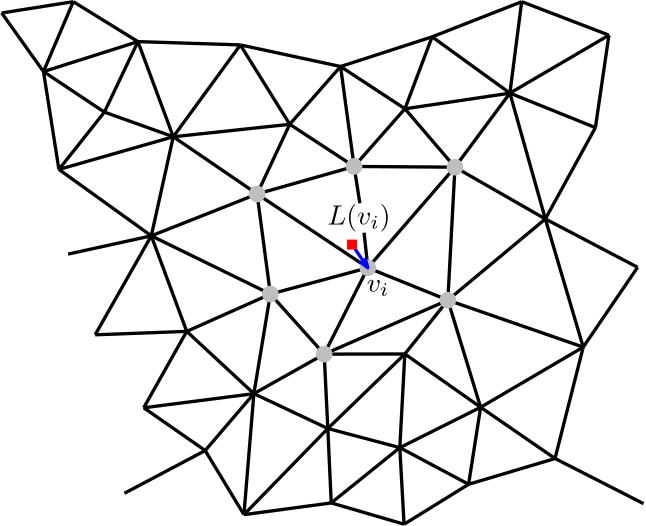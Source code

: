 <?xml version="1.0"?>
<!DOCTYPE ipe SYSTEM "ipe.dtd">
<ipe version="70005" creator="Ipe 7.1.4">
<info created="D:20130806142632" modified="D:20140304121427"/>
<ipestyle name="basic">
<symbol name="arrow/arc(spx)">
<path stroke="sym-stroke" fill="sym-stroke" pen="sym-pen">
0 0 m
-1 0.333 l
-1 -0.333 l
h
</path>
</symbol>
<symbol name="arrow/farc(spx)">
<path stroke="sym-stroke" fill="white" pen="sym-pen">
0 0 m
-1 0.333 l
-1 -0.333 l
h
</path>
</symbol>
<symbol name="mark/circle(sx)" transformations="translations">
<path fill="sym-stroke">
0.6 0 0 0.6 0 0 e
0.4 0 0 0.4 0 0 e
</path>
</symbol>
<symbol name="mark/disk(sx)" transformations="translations">
<path fill="sym-stroke">
0.6 0 0 0.6 0 0 e
</path>
</symbol>
<symbol name="mark/fdisk(sfx)" transformations="translations">
<group>
<path fill="sym-fill">
0.5 0 0 0.5 0 0 e
</path>
<path fill="sym-stroke" fillrule="eofill">
0.6 0 0 0.6 0 0 e
0.4 0 0 0.4 0 0 e
</path>
</group>
</symbol>
<symbol name="mark/box(sx)" transformations="translations">
<path fill="sym-stroke" fillrule="eofill">
-0.6 -0.6 m
0.6 -0.6 l
0.6 0.6 l
-0.6 0.6 l
h
-0.4 -0.4 m
0.4 -0.4 l
0.4 0.4 l
-0.4 0.4 l
h
</path>
</symbol>
<symbol name="mark/square(sx)" transformations="translations">
<path fill="sym-stroke">
-0.6 -0.6 m
0.6 -0.6 l
0.6 0.6 l
-0.6 0.6 l
h
</path>
</symbol>
<symbol name="mark/fsquare(sfx)" transformations="translations">
<group>
<path fill="sym-fill">
-0.5 -0.5 m
0.5 -0.5 l
0.5 0.5 l
-0.5 0.5 l
h
</path>
<path fill="sym-stroke" fillrule="eofill">
-0.6 -0.6 m
0.6 -0.6 l
0.6 0.6 l
-0.6 0.6 l
h
-0.4 -0.4 m
0.4 -0.4 l
0.4 0.4 l
-0.4 0.4 l
h
</path>
</group>
</symbol>
<symbol name="mark/cross(sx)" transformations="translations">
<group>
<path fill="sym-stroke">
-0.43 -0.57 m
0.57 0.43 l
0.43 0.57 l
-0.57 -0.43 l
h
</path>
<path fill="sym-stroke">
-0.43 0.57 m
0.57 -0.43 l
0.43 -0.57 l
-0.57 0.43 l
h
</path>
</group>
</symbol>
<symbol name="arrow/fnormal(spx)">
<path stroke="sym-stroke" fill="white" pen="sym-pen">
0 0 m
-1 0.333 l
-1 -0.333 l
h
</path>
</symbol>
<symbol name="arrow/pointed(spx)">
<path stroke="sym-stroke" fill="sym-stroke" pen="sym-pen">
0 0 m
-1 0.333 l
-0.8 0 l
-1 -0.333 l
h
</path>
</symbol>
<symbol name="arrow/fpointed(spx)">
<path stroke="sym-stroke" fill="white" pen="sym-pen">
0 0 m
-1 0.333 l
-0.8 0 l
-1 -0.333 l
h
</path>
</symbol>
<symbol name="arrow/linear(spx)">
<path stroke="sym-stroke" pen="sym-pen">
-1 0.333 m
0 0 l
-1 -0.333 l
</path>
</symbol>
<symbol name="arrow/fdouble(spx)">
<path stroke="sym-stroke" fill="white" pen="sym-pen">
0 0 m
-1 0.333 l
-1 -0.333 l
h
-1 0 m
-2 0.333 l
-2 -0.333 l
h
</path>
</symbol>
<symbol name="arrow/double(spx)">
<path stroke="sym-stroke" fill="sym-stroke" pen="sym-pen">
0 0 m
-1 0.333 l
-1 -0.333 l
h
-1 0 m
-2 0.333 l
-2 -0.333 l
h
</path>
</symbol>
<pen name="heavier" value="0.8"/>
<pen name="fat" value="1.2"/>
<pen name="ultrafat" value="2"/>
<symbolsize name="large" value="5"/>
<symbolsize name="small" value="2"/>
<symbolsize name="tiny" value="1.1"/>
<arrowsize name="large" value="10"/>
<arrowsize name="small" value="5"/>
<arrowsize name="tiny" value="3"/>
<color name="red" value="1 0 0"/>
<color name="green" value="0 1 0"/>
<color name="blue" value="0 0 1"/>
<color name="yellow" value="1 1 0"/>
<color name="orange" value="1 0.647 0"/>
<color name="gold" value="1 0.843 0"/>
<color name="purple" value="0.627 0.125 0.941"/>
<color name="gray" value="0.745"/>
<color name="brown" value="0.647 0.165 0.165"/>
<color name="navy" value="0 0 0.502"/>
<color name="pink" value="1 0.753 0.796"/>
<color name="seagreen" value="0.18 0.545 0.341"/>
<color name="turquoise" value="0.251 0.878 0.816"/>
<color name="violet" value="0.933 0.51 0.933"/>
<color name="darkblue" value="0 0 0.545"/>
<color name="darkcyan" value="0 0.545 0.545"/>
<color name="darkgray" value="0.663"/>
<color name="darkgreen" value="0 0.392 0"/>
<color name="darkmagenta" value="0.545 0 0.545"/>
<color name="darkorange" value="1 0.549 0"/>
<color name="darkred" value="0.545 0 0"/>
<color name="lightblue" value="0.678 0.847 0.902"/>
<color name="lightcyan" value="0.878 1 1"/>
<color name="lightgray" value="0.827"/>
<color name="lightgreen" value="0.565 0.933 0.565"/>
<color name="lightyellow" value="1 1 0.878"/>
<dashstyle name="dashed" value="[4] 0"/>
<dashstyle name="dotted" value="[1 3] 0"/>
<dashstyle name="dash dotted" value="[4 2 1 2] 0"/>
<dashstyle name="dash dot dotted" value="[4 2 1 2 1 2] 0"/>
<textsize name="large" value="\large"/>
<textsize name="small" value="\small"/>
<textsize name="tiny" value="\tiny"/>
<textsize name="Large" value="\Large"/>
<textsize name="LARGE" value="\LARGE"/>
<textsize name="huge" value="\huge"/>
<textsize name="Huge" value="\Huge"/>
<textsize name="footnote" value="\footnotesize"/>
<textstyle name="center" begin="\begin{center}" end="\end{center}"/>
<textstyle name="itemize" begin="\begin{itemize}" end="\end{itemize}"/>
<textstyle name="item" begin="\begin{itemize}\item{}" end="\end{itemize}"/>
<gridsize name="4 pts" value="4"/>
<gridsize name="8 pts (~3 mm)" value="8"/>
<gridsize name="16 pts (~6 mm)" value="16"/>
<gridsize name="32 pts (~12 mm)" value="32"/>
<gridsize name="10 pts (~3.5 mm)" value="10"/>
<gridsize name="20 pts (~7 mm)" value="20"/>
<gridsize name="14 pts (~5 mm)" value="14"/>
<gridsize name="28 pts (~10 mm)" value="28"/>
<gridsize name="56 pts (~20 mm)" value="56"/>
<anglesize name="90 deg" value="90"/>
<anglesize name="60 deg" value="60"/>
<anglesize name="45 deg" value="45"/>
<anglesize name="30 deg" value="30"/>
<anglesize name="22.5 deg" value="22.5"/>
<tiling name="falling" angle="-60" step="4" width="1"/>
<tiling name="rising" angle="30" step="4" width="1"/>
</ipestyle>
<page>
<layer name="alpha"/>
<view layers="alpha" active="alpha"/>
<path layer="alpha" stroke="black" pen="fat">
245.053 689.286 m
243.685 701.923 l
</path>
<path matrix="2.46798 0 0 2.46798 -583.738 -902.84" stroke="black" pen="fat">
335.817 645.11 m
319.661 655.875 l
</path>
<path matrix="2.46798 0 0 2.46798 -583.738 -902.84" stroke="black" pen="fat">
335.817 645.11 m
329.449 632.515 l
</path>
<path matrix="2.46798 0 0 2.46798 -583.738 -902.84" stroke="black" pen="fat">
348.524 659.787 m
335.817 645.11 l
</path>
<path matrix="2.46798 0 0 2.46798 -583.738 -902.84" stroke="black" pen="fat">
321.599 641.278 m
335.817 645.11 l
</path>
<path matrix="2.46798 0 0 2.46798 -493.088 -915.205" stroke="black" pen="fat">
299.087 650.12 m
310.758 645.398 l
</path>
<use matrix="2.46798 0 0 2.46798 -510.341 -929.477" name="mark/disk(sx)" pos="306.078 655.906" size="large" stroke="gray"/>
<path matrix="2.46798 0 0 2.46798 -493.088 -915.205" stroke="blue" pen="fat" rarrow="normal/tiny">
299.087 650.12 m
296.782 653.501 l
</path>
<path stroke="black" pen="fat">
240.106 725.757 m
242.173 712.51 l
</path>
<path matrix="2.46798 0 0 2.46798 -583.738 -902.84" stroke="black" pen="fat">
292.847 683.929 m
282.404 682.281 l
</path>
<path matrix="2.46798 0 0 2.46798 -583.738 -902.84" stroke="black" pen="fat">
288.502 673.731 m
297.386 667.817 l
</path>
<path matrix="2.46798 0 0 2.46798 -583.738 -902.84" stroke="black" pen="fat">
317.743 609.104 m
312.091 618.452 l
</path>
<path matrix="2.46798 0 0 2.46798 -583.738 -902.84" stroke="black" pen="fat">
330.476 610.813 m
329.98 621.665 l
</path>
<path matrix="2.46798 0 0 2.46798 -583.738 -902.84" stroke="black" pen="fat">
333.813 659.892 m
341.229 668.306 l
</path>
<path matrix="2.46798 0 0 2.46798 -583.738 -902.84" stroke="black" pen="fat">
333.813 659.892 m
331.838 674.47 l
</path>
<path matrix="2.46798 0 0 2.46798 -583.738 -902.84" stroke="black" pen="fat">
333.813 659.892 m
324.421 666.042 l
</path>
<path matrix="2.46798 0 0 2.46798 -583.738 -902.84" stroke="black" pen="fat">
341.101 607.706 m
350.514 613.533 l
</path>
<path matrix="2.46798 0 0 2.46798 -583.738 -902.84" stroke="black" pen="fat">
321.599 641.278 m
329.449 632.515 l
</path>
<path matrix="2.46798 0 0 2.46798 -583.738 -902.84" stroke="black" pen="fat">
367.234 633.539 m
352.267 624.765 l
</path>
<path matrix="2.46798 0 0 2.46798 -583.738 -902.84" stroke="black" pen="fat">
304.23 649.771 m
292.101 647.112 l
</path>
<path matrix="2.46798 0 0 2.46798 -583.738 -902.84" stroke="black" pen="fat">
340.479 618.874 m
350.514 613.533 l
</path>
<path matrix="2.46798 0 0 2.46798 -583.738 -902.84" stroke="black" pen="fat">
340.479 618.874 m
330.476 610.813 l
</path>
<path matrix="2.46798 0 0 2.46798 -583.738 -902.84" stroke="black" pen="fat">
341.101 607.706 m
340.479 618.874 l
</path>
<path matrix="2.46798 0 0 2.46798 -583.738 -902.84" stroke="black" pen="fat">
330.476 610.813 m
341.101 607.706 l
</path>
<path matrix="2.46798 0 0 2.46798 -583.738 -902.84" stroke="black" pen="fat">
345.189 678.8 m
356.539 670.585 l
</path>
<path matrix="2.46798 0 0 2.46798 -583.738 -902.84" stroke="black" pen="fat">
312.091 618.452 m
319.193 626.751 l
</path>
<path matrix="2.46798 0 0 2.46798 -583.738 -902.84" stroke="black" pen="fat">
312.091 618.452 m
303.126 624.693 l
</path>
<path matrix="2.46798 0 0 2.46798 -583.738 -902.84" stroke="black" pen="fat">
340.479 618.874 m
352.267 624.765 l
</path>
<path matrix="2.46798 0 0 2.46798 -583.738 -902.84" stroke="black" pen="fat">
340.479 618.874 m
341.214 632.537 l
</path>
<path matrix="2.46798 0 0 2.46798 -583.738 -902.84" stroke="black" pen="fat">
329.98 621.665 m
340.479 618.874 l
</path>
<path matrix="2.46798 0 0 2.46798 -583.738 -902.84" stroke="black" pen="fat">
361.707 652.233 m
367.234 633.539 l
</path>
<path matrix="2.46798 0 0 2.46798 -583.738 -902.84" stroke="black" pen="fat">
358.257 683.923 m
356.539 670.585 l
</path>
<path matrix="2.46798 0 0 2.46798 -583.738 -902.84" stroke="black" pen="fat">
341.229 668.306 m
348.524 659.787 l
</path>
<path matrix="2.46798 0 0 2.46798 -583.738 -902.84" stroke="black" pen="fat">
356.539 670.585 m
341.229 668.306 l
</path>
<path matrix="2.46798 0 0 2.46798 -583.738 -902.84" stroke="black" pen="fat">
317.221 677.617 m
302.277 678.101 l
</path>
<path matrix="2.46798 0 0 2.46798 -583.738 -902.84" stroke="black" pen="fat">
317.221 677.617 m
307.435 664.225 l
</path>
<path matrix="2.46798 0 0 2.46798 -583.738 -902.84" stroke="black" pen="fat">
358.257 683.923 m
370.983 679.043 l
</path>
<path matrix="2.46798 0 0 2.46798 -583.738 -902.84" stroke="black" pen="fat">
290.754 659.456 m
288.502 673.731 l
</path>
<path matrix="2.46798 0 0 2.46798 -583.738 -902.84" stroke="black" pen="fat">
348.524 659.787 m
333.813 659.892 l
</path>
<path matrix="2.46798 0 0 2.46798 -583.738 -902.84" stroke="black" pen="fat">
333.813 659.892 m
319.661 655.875 l
</path>
<path matrix="2.46798 0 0 2.46798 -583.738 -902.84" stroke="black" pen="fat">
319.193 626.751 m
321.599 641.278 l
</path>
<path matrix="2.46798 0 0 2.46798 -583.738 -902.84" stroke="black" pen="fat">
309.395 635.837 m
321.599 641.278 l
</path>
<path matrix="2.46798 0 0 2.46798 -583.738 -902.84" stroke="black" pen="fat">
331.838 674.47 m
317.221 677.617 l
</path>
<path matrix="2.46798 0 0 2.46798 -583.738 -902.84" stroke="black" pen="fat">
324.421 666.042 m
331.838 674.47 l
</path>
<path matrix="2.46798 0 0 2.46798 -583.738 -902.84" stroke="black" pen="fat">
317.221 677.617 m
324.421 666.042 l
</path>
<path matrix="2.46798 0 0 2.46798 -583.738 -902.84" stroke="black" pen="fat">
369.011 665.556 m
361.707 652.233 l
</path>
<path matrix="2.46798 0 0 2.46798 -583.738 -902.84" stroke="black" pen="fat">
361.707 652.233 m
375.165 645.181 l
</path>
<path matrix="2.46798 0 0 2.46798 -583.738 -902.84" stroke="black" pen="fat">
297.386 667.817 m
290.754 659.456 l
</path>
<path matrix="2.46798 0 0 2.46798 -583.738 -902.84" stroke="black" pen="fat">
307.435 664.225 m
302.277 678.101 l
</path>
<path matrix="2.46798 0 0 2.46798 -583.738 -902.84" stroke="black" pen="fat">
297.386 667.817 m
307.435 664.225 l
</path>
<path matrix="2.46798 0 0 2.46798 -583.738 -902.84" stroke="black" pen="fat">
302.277 678.101 m
297.386 667.817 l
</path>
<path matrix="2.46798 0 0 2.46798 -583.738 -902.84" stroke="black" pen="fat">
288.502 673.731 m
302.277 678.101 l
</path>
<path matrix="2.46798 0 0 2.46798 -583.738 -902.84" stroke="black" pen="fat">
292.847 683.929 m
288.502 673.731 l
</path>
<path matrix="2.46798 0 0 2.46798 -583.738 -902.84" stroke="black" pen="fat">
302.277 678.101 m
292.847 683.929 l
</path>
<path matrix="2.46798 0 0 2.46798 -583.738 -902.84" stroke="black" pen="fat">
319.193 626.751 m
317.743 609.104 l
</path>
<path matrix="2.46798 0 0 2.46798 -583.738 -902.84" stroke="black" pen="fat">
317.743 609.104 m
329.98 621.665 l
</path>
<path matrix="2.46798 0 0 2.46798 -583.738 -902.84" stroke="black" pen="fat">
329.98 621.665 m
341.214 632.537 l
</path>
<path matrix="2.46798 0 0 2.46798 -583.738 -902.84" stroke="black" pen="fat">
367.234 633.539 m
363.12 617.289 l
</path>
<path matrix="2.46798 0 0 2.46798 -583.738 -902.84" stroke="black" pen="fat">
363.12 617.289 m
352.267 624.765 l
</path>
<path matrix="2.46798 0 0 2.46798 -583.738 -902.84" stroke="black" pen="fat">
352.267 624.765 m
350.514 613.533 l
</path>
<path matrix="2.46798 0 0 2.46798 -583.738 -902.84" stroke="black" pen="fat">
329.449 632.515 m
319.193 626.751 l
</path>
<path matrix="2.46798 0 0 2.46798 -583.738 -902.84" stroke="black" pen="fat">
329.98 621.665 m
329.449 632.515 l
</path>
<path matrix="2.46798 0 0 2.46798 -583.738 -902.84" stroke="black" pen="fat">
319.193 626.751 m
329.98 621.665 l
</path>
<path matrix="2.46798 0 0 2.46798 -583.738 -902.84" stroke="black" pen="fat">
324.421 666.042 m
307.435 664.225 l
</path>
<path matrix="2.46798 0 0 2.46798 -583.738 -902.84" stroke="black" pen="fat">
319.661 655.875 m
324.421 666.042 l
</path>
<path matrix="2.46798 0 0 2.46798 -583.738 -902.84" stroke="black" pen="fat">
376.031 610.703 m
363.12 617.289 l
</path>
<path matrix="2.46798 0 0 2.46798 -583.738 -902.84" stroke="black" pen="fat">
356.539 670.585 m
369.011 665.556 l
</path>
<path matrix="2.46798 0 0 2.46798 -583.738 -902.84" stroke="black" pen="fat">
370.983 679.043 m
356.539 670.585 l
</path>
<path matrix="2.46798 0 0 2.46798 -583.738 -902.84" stroke="black" pen="fat">
370.983 679.043 m
369.011 665.556 l
</path>
<path matrix="2.46798 0 0 2.46798 -583.738 -902.84" stroke="black" pen="fat">
319.661 655.875 m
307.435 664.225 l
</path>
<path matrix="2.46798 0 0 2.46798 -583.738 -902.84" stroke="black" pen="fat">
319.193 626.751 m
309.395 635.837 l
</path>
<path matrix="2.46798 0 0 2.46798 -583.738 -902.84" stroke="black" pen="fat">
303.126 624.693 m
319.193 626.751 l
</path>
<path matrix="2.46798 0 0 2.46798 -583.738 -902.84" stroke="black" pen="fat">
309.395 635.837 m
303.126 624.693 l
</path>
<path matrix="2.46798 0 0 2.46798 -583.738 -902.84" stroke="black" pen="fat">
319.661 655.875 m
304.23 649.771 l
</path>
<path matrix="2.46798 0 0 2.46798 -583.738 -902.84" stroke="black" pen="fat">
304.23 649.771 m
321.599 641.278 l
</path>
<path matrix="2.46798 0 0 2.46798 -583.738 -902.84" stroke="black" pen="fat">
329.449 632.515 m
341.214 632.537 l
</path>
<path matrix="2.46798 0 0 2.46798 -583.738 -902.84" stroke="black" pen="fat">
345.189 678.8 m
358.257 683.923 l
</path>
<path matrix="2.46798 0 0 2.46798 -583.738 -902.84" stroke="black" pen="fat">
348.524 659.787 m
361.707 652.233 l
</path>
<path matrix="2.46798 0 0 2.46798 -583.738 -902.84" stroke="black" pen="fat">
356.539 670.585 m
348.524 659.787 l
</path>
<path matrix="2.46798 0 0 2.46798 -583.738 -902.84" stroke="black" pen="fat">
361.707 652.233 m
356.539 670.585 l
</path>
<path matrix="2.46798 0 0 2.46798 -583.738 -902.84" stroke="black" pen="fat">
304.23 649.771 m
296.043 635.337 l
</path>
<path matrix="2.46798 0 0 2.46798 -583.738 -902.84" stroke="black" pen="fat">
309.395 635.837 m
304.23 649.771 l
</path>
<path matrix="2.46798 0 0 2.46798 -583.738 -902.84" stroke="black" pen="fat">
296.043 635.337 m
309.395 635.837 l
</path>
<path matrix="2.46798 0 0 2.46798 -583.738 -902.84" stroke="black" pen="fat">
345.189 678.8 m
331.838 674.47 l
</path>
<path matrix="2.46798 0 0 2.46798 -583.738 -902.84" stroke="black" pen="fat">
341.229 668.306 m
345.189 678.8 l
</path>
<path matrix="2.46798 0 0 2.46798 -583.738 -902.84" stroke="black" pen="fat">
331.838 674.47 m
341.229 668.306 l
</path>
<path matrix="2.46798 0 0 2.46798 -583.738 -902.84" stroke="black" pen="fat">
375.165 645.181 m
367.234 633.539 l
</path>
<path matrix="2.46798 0 0 2.46798 -583.738 -902.84" stroke="black" pen="fat">
312.091 618.452 m
300.313 612.221 l
</path>
<path matrix="2.46798 0 0 2.46798 -583.738 -902.84" stroke="black" pen="fat">
288.502 673.731 m
282.404 682.281 l
</path>
<path matrix="2.46798 0 0 2.46798 -583.738 -902.84" stroke="black" pen="fat">
330.476 610.813 m
317.743 609.104 l
</path>
<path matrix="2.46798 0 0 2.46798 -583.738 -902.84" stroke="black" pen="fat">
363.12 617.289 m
350.514 613.533 l
</path>
<path matrix="2.46798 0 0 2.46798 -583.738 -902.84" stroke="black" pen="fat">
290.754 659.456 m
304.23 649.771 l
</path>
<path matrix="2.46798 0 0 2.46798 -583.738 -902.84" stroke="black" pen="fat">
307.435 664.225 m
290.754 659.456 l
</path>
<path matrix="2.46798 0 0 2.46798 -583.738 -902.84" stroke="black" pen="fat">
304.23 649.771 m
307.435 664.225 l
</path>
<path matrix="2.46798 0 0 2.46798 -583.738 -902.84" stroke="black" pen="fat">
319.661 655.875 m
321.599 641.278 l
</path>
<use matrix="2.46798 0 0 2.46798 -493.088 -915.205" name="mark/disk(sx)" pos="282.931 660.885" size="large" stroke="gray"/>
<use matrix="2.46798 0 0 2.46798 -493.088 -915.205" name="mark/disk(sx)" pos="284.869 646.288" size="large" stroke="gray"/>
<use matrix="2.46798 0 0 2.46798 -493.088 -915.205" name="mark/disk(sx)" pos="297.083 664.902" size="large" stroke="gray"/>
<path matrix="2.46798 0 0 2.46798 -493.088 -915.205" stroke="black" pen="fat">
310.758 645.398 m
304.484 637.547 l
</path>
<path matrix="2.46798 0 0 2.46798 -493.088 -915.205" stroke="black" pen="fat">
310.758 645.398 m
311.794 664.797 l
</path>
<path matrix="2.46798 0 0 2.46798 -493.088 -915.205" stroke="black" pen="fat">
292.719 637.525 m
310.758 645.398 l
</path>
<path matrix="2.46798 0 0 2.46798 -493.088 -915.205" stroke="black" pen="fat">
304.484 637.547 m
315.537 629.775 l
</path>
<path matrix="2.46798 0 0 2.46798 -493.088 -915.205" stroke="black" pen="fat">
310.758 645.398 m
315.537 629.775 l
</path>
<path matrix="2.46798 0 0 2.46798 -493.088 -915.205" stroke="black" pen="fat">
310.758 645.398 m
330.504 638.549 l
</path>
<path matrix="2.46798 0 0 2.46798 -493.088 -915.205" stroke="black" pen="fat">
310.758 645.398 m
324.977 657.243 l
</path>
<use matrix="2.46798 0 0 2.46798 -493.088 -915.205" name="mark/square(sx)" pos="296.782 653.501" size="normal" stroke="red"/>
<use matrix="2.46798 0 0 2.46798 -493.088 -915.205" name="mark/disk(sx)" pos="292.719 637.525" size="large" stroke="gray"/>
<use matrix="2.46798 0 0 2.46798 -501.673 -935.886" name="mark/disk(sx)" pos="314.237 653.779" size="large" stroke="gray"/>
<use matrix="2.46798 0 0 2.46798 -493.088 -915.205" name="mark/disk(sx)" pos="311.794 664.797" size="large" stroke="gray"/>
<text matrix="0.666923 0 0 0.666923 58.6122 231.151" transformations="translations" pos="278.911 673.967" stroke="black" type="label" width="8.146" height="4.294" depth="1.49" valign="baseline">$v_i$</text>
<text matrix="0.666923 0 0 0.666923 44.4961 255.35" transformations="translations" pos="278.911 673.967" stroke="black" type="label" width="22.675" height="7.473" depth="2.49" valign="baseline">$L(v_i)$</text>
</page>
</ipe>
